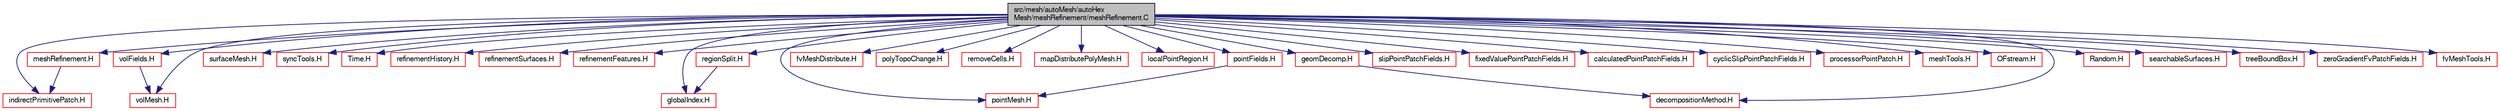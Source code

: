 digraph "src/mesh/autoMesh/autoHexMesh/meshRefinement/meshRefinement.C"
{
  bgcolor="transparent";
  edge [fontname="FreeSans",fontsize="10",labelfontname="FreeSans",labelfontsize="10"];
  node [fontname="FreeSans",fontsize="10",shape=record];
  Node0 [label="src/mesh/autoMesh/autoHex\lMesh/meshRefinement/meshRefinement.C",height=0.2,width=0.4,color="black", fillcolor="grey75", style="filled", fontcolor="black"];
  Node0 -> Node1 [color="midnightblue",fontsize="10",style="solid",fontname="FreeSans"];
  Node1 [label="meshRefinement.H",height=0.2,width=0.4,color="red",URL="$a06920.html"];
  Node1 -> Node166 [color="midnightblue",fontsize="10",style="solid",fontname="FreeSans"];
  Node166 [label="indirectPrimitivePatch.H",height=0.2,width=0.4,color="red",URL="$a11987.html"];
  Node0 -> Node212 [color="midnightblue",fontsize="10",style="solid",fontname="FreeSans"];
  Node212 [label="volMesh.H",height=0.2,width=0.4,color="red",URL="$a04346.html"];
  Node0 -> Node284 [color="midnightblue",fontsize="10",style="solid",fontname="FreeSans"];
  Node284 [label="volFields.H",height=0.2,width=0.4,color="red",URL="$a02750.html"];
  Node284 -> Node212 [color="midnightblue",fontsize="10",style="solid",fontname="FreeSans"];
  Node0 -> Node314 [color="midnightblue",fontsize="10",style="solid",fontname="FreeSans"];
  Node314 [label="surfaceMesh.H",height=0.2,width=0.4,color="red",URL="$a04343.html"];
  Node0 -> Node315 [color="midnightblue",fontsize="10",style="solid",fontname="FreeSans"];
  Node315 [label="syncTools.H",height=0.2,width=0.4,color="red",URL="$a11768.html"];
  Node0 -> Node328 [color="midnightblue",fontsize="10",style="solid",fontname="FreeSans"];
  Node328 [label="Time.H",height=0.2,width=0.4,color="red",URL="$a09311.html"];
  Node0 -> Node171 [color="midnightblue",fontsize="10",style="solid",fontname="FreeSans"];
  Node171 [label="refinementHistory.H",height=0.2,width=0.4,color="red",URL="$a00785.html"];
  Node0 -> Node348 [color="midnightblue",fontsize="10",style="solid",fontname="FreeSans"];
  Node348 [label="refinementSurfaces.H",height=0.2,width=0.4,color="red",URL="$a06956.html"];
  Node0 -> Node371 [color="midnightblue",fontsize="10",style="solid",fontname="FreeSans"];
  Node371 [label="refinementFeatures.H",height=0.2,width=0.4,color="red",URL="$a06950.html"];
  Node0 -> Node387 [color="midnightblue",fontsize="10",style="solid",fontname="FreeSans"];
  Node387 [label="decompositionMethod.H",height=0.2,width=0.4,color="red",URL="$a12983.html"];
  Node0 -> Node390 [color="midnightblue",fontsize="10",style="solid",fontname="FreeSans"];
  Node390 [label="regionSplit.H",height=0.2,width=0.4,color="red",URL="$a07772.html"];
  Node390 -> Node391 [color="midnightblue",fontsize="10",style="solid",fontname="FreeSans"];
  Node391 [label="globalIndex.H",height=0.2,width=0.4,color="red",URL="$a11522.html"];
  Node0 -> Node394 [color="midnightblue",fontsize="10",style="solid",fontname="FreeSans"];
  Node394 [label="fvMeshDistribute.H",height=0.2,width=0.4,color="red",URL="$a00419.html"];
  Node0 -> Node166 [color="midnightblue",fontsize="10",style="solid",fontname="FreeSans"];
  Node0 -> Node400 [color="midnightblue",fontsize="10",style="solid",fontname="FreeSans"];
  Node400 [label="polyTopoChange.H",height=0.2,width=0.4,color="red",URL="$a00755.html"];
  Node0 -> Node402 [color="midnightblue",fontsize="10",style="solid",fontname="FreeSans"];
  Node402 [label="removeCells.H",height=0.2,width=0.4,color="red",URL="$a00791.html"];
  Node0 -> Node403 [color="midnightblue",fontsize="10",style="solid",fontname="FreeSans"];
  Node403 [label="mapDistributePolyMesh.H",height=0.2,width=0.4,color="red",URL="$a11585.html"];
  Node0 -> Node404 [color="midnightblue",fontsize="10",style="solid",fontname="FreeSans"];
  Node404 [label="localPointRegion.H",height=0.2,width=0.4,color="red",URL="$a07766.html"];
  Node0 -> Node396 [color="midnightblue",fontsize="10",style="solid",fontname="FreeSans"];
  Node396 [label="pointMesh.H",height=0.2,width=0.4,color="red",URL="$a11399.html"];
  Node0 -> Node405 [color="midnightblue",fontsize="10",style="solid",fontname="FreeSans"];
  Node405 [label="pointFields.H",height=0.2,width=0.4,color="red",URL="$a09881.html"];
  Node405 -> Node396 [color="midnightblue",fontsize="10",style="solid",fontname="FreeSans"];
  Node0 -> Node410 [color="midnightblue",fontsize="10",style="solid",fontname="FreeSans"];
  Node410 [label="slipPointPatchFields.H",height=0.2,width=0.4,color="red",URL="$a10109.html"];
  Node0 -> Node416 [color="midnightblue",fontsize="10",style="solid",fontname="FreeSans"];
  Node416 [label="fixedValuePointPatchFields.H",height=0.2,width=0.4,color="red",URL="$a09938.html"];
  Node0 -> Node419 [color="midnightblue",fontsize="10",style="solid",fontname="FreeSans"];
  Node419 [label="calculatedPointPatchFields.H",height=0.2,width=0.4,color="red",URL="$a09914.html"];
  Node0 -> Node421 [color="midnightblue",fontsize="10",style="solid",fontname="FreeSans"];
  Node421 [label="cyclicSlipPointPatchFields.H",height=0.2,width=0.4,color="red",URL="$a09986.html"];
  Node0 -> Node433 [color="midnightblue",fontsize="10",style="solid",fontname="FreeSans"];
  Node433 [label="processorPointPatch.H",height=0.2,width=0.4,color="red",URL="$a11462.html"];
  Node0 -> Node391 [color="midnightblue",fontsize="10",style="solid",fontname="FreeSans"];
  Node0 -> Node435 [color="midnightblue",fontsize="10",style="solid",fontname="FreeSans"];
  Node435 [label="meshTools.H",height=0.2,width=0.4,color="red",URL="$a07670.html"];
  Node0 -> Node436 [color="midnightblue",fontsize="10",style="solid",fontname="FreeSans"];
  Node436 [label="OFstream.H",height=0.2,width=0.4,color="red",URL="$a09065.html"];
  Node0 -> Node438 [color="midnightblue",fontsize="10",style="solid",fontname="FreeSans"];
  Node438 [label="geomDecomp.H",height=0.2,width=0.4,color="red",URL="$a12995.html"];
  Node438 -> Node387 [color="midnightblue",fontsize="10",style="solid",fontname="FreeSans"];
  Node0 -> Node355 [color="midnightblue",fontsize="10",style="solid",fontname="FreeSans"];
  Node355 [label="Random.H",height=0.2,width=0.4,color="red",URL="$a12464.html"];
  Node0 -> Node439 [color="midnightblue",fontsize="10",style="solid",fontname="FreeSans"];
  Node439 [label="searchableSurfaces.H",height=0.2,width=0.4,color="red",URL="$a07832.html"];
  Node0 -> Node379 [color="midnightblue",fontsize="10",style="solid",fontname="FreeSans"];
  Node379 [label="treeBoundBox.H",height=0.2,width=0.4,color="red",URL="$a12128.html"];
  Node0 -> Node442 [color="midnightblue",fontsize="10",style="solid",fontname="FreeSans"];
  Node442 [label="zeroGradientFvPatchFields.H",height=0.2,width=0.4,color="red",URL="$a01547.html"];
  Node0 -> Node444 [color="midnightblue",fontsize="10",style="solid",fontname="FreeSans"];
  Node444 [label="fvMeshTools.H",height=0.2,width=0.4,color="red",URL="$a00428.html"];
}
